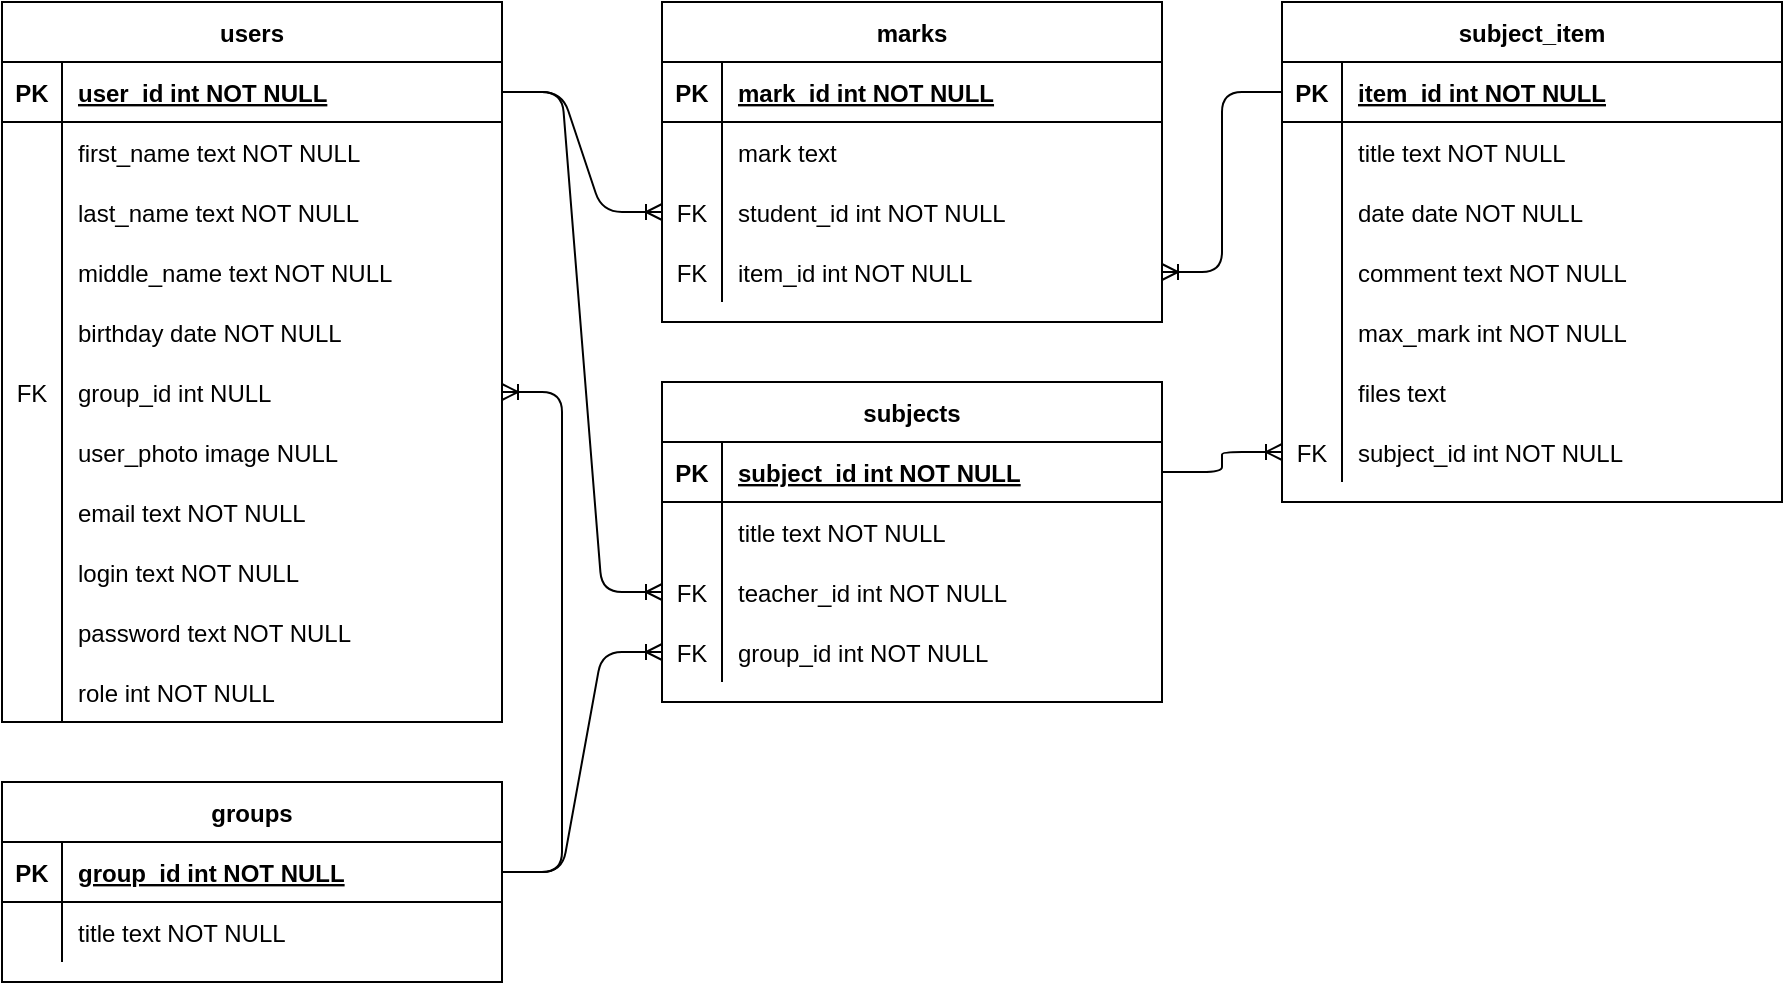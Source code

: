 <mxfile version="13.9.9" type="device"><diagram id="R2lEEEUBdFMjLlhIrx00" name="Page-1"><mxGraphModel dx="792" dy="751" grid="1" gridSize="10" guides="1" tooltips="1" connect="1" arrows="1" fold="1" page="1" pageScale="1" pageWidth="850" pageHeight="1100" math="0" shadow="0" extFonts="Permanent Marker^https://fonts.googleapis.com/css?family=Permanent+Marker"><root><mxCell id="0"/><mxCell id="1" parent="0"/><mxCell id="C-vyLk0tnHw3VtMMgP7b-2" value="groups" style="shape=table;startSize=30;container=1;collapsible=1;childLayout=tableLayout;fixedRows=1;rowLines=0;fontStyle=1;align=center;resizeLast=1;" parent="1" vertex="1"><mxGeometry x="120" y="510" width="250" height="100" as="geometry"/></mxCell><mxCell id="C-vyLk0tnHw3VtMMgP7b-3" value="" style="shape=partialRectangle;collapsible=0;dropTarget=0;pointerEvents=0;fillColor=none;points=[[0,0.5],[1,0.5]];portConstraint=eastwest;top=0;left=0;right=0;bottom=1;" parent="C-vyLk0tnHw3VtMMgP7b-2" vertex="1"><mxGeometry y="30" width="250" height="30" as="geometry"/></mxCell><mxCell id="C-vyLk0tnHw3VtMMgP7b-4" value="PK" style="shape=partialRectangle;overflow=hidden;connectable=0;fillColor=none;top=0;left=0;bottom=0;right=0;fontStyle=1;" parent="C-vyLk0tnHw3VtMMgP7b-3" vertex="1"><mxGeometry width="30" height="30" as="geometry"/></mxCell><mxCell id="C-vyLk0tnHw3VtMMgP7b-5" value="group_id int NOT NULL " style="shape=partialRectangle;overflow=hidden;connectable=0;fillColor=none;top=0;left=0;bottom=0;right=0;align=left;spacingLeft=6;fontStyle=5;" parent="C-vyLk0tnHw3VtMMgP7b-3" vertex="1"><mxGeometry x="30" width="220" height="30" as="geometry"/></mxCell><mxCell id="C-vyLk0tnHw3VtMMgP7b-6" value="" style="shape=partialRectangle;collapsible=0;dropTarget=0;pointerEvents=0;fillColor=none;points=[[0,0.5],[1,0.5]];portConstraint=eastwest;top=0;left=0;right=0;bottom=0;" parent="C-vyLk0tnHw3VtMMgP7b-2" vertex="1"><mxGeometry y="60" width="250" height="30" as="geometry"/></mxCell><mxCell id="C-vyLk0tnHw3VtMMgP7b-7" value="" style="shape=partialRectangle;overflow=hidden;connectable=0;fillColor=none;top=0;left=0;bottom=0;right=0;" parent="C-vyLk0tnHw3VtMMgP7b-6" vertex="1"><mxGeometry width="30" height="30" as="geometry"/></mxCell><mxCell id="C-vyLk0tnHw3VtMMgP7b-8" value="title text NOT NULL" style="shape=partialRectangle;overflow=hidden;connectable=0;fillColor=none;top=0;left=0;bottom=0;right=0;align=left;spacingLeft=6;" parent="C-vyLk0tnHw3VtMMgP7b-6" vertex="1"><mxGeometry x="30" width="220" height="30" as="geometry"/></mxCell><mxCell id="C-vyLk0tnHw3VtMMgP7b-13" value="subjects" style="shape=table;startSize=30;container=1;collapsible=1;childLayout=tableLayout;fixedRows=1;rowLines=0;fontStyle=1;align=center;resizeLast=1;" parent="1" vertex="1"><mxGeometry x="450" y="310" width="250" height="160" as="geometry"/></mxCell><mxCell id="C-vyLk0tnHw3VtMMgP7b-14" value="" style="shape=partialRectangle;collapsible=0;dropTarget=0;pointerEvents=0;fillColor=none;points=[[0,0.5],[1,0.5]];portConstraint=eastwest;top=0;left=0;right=0;bottom=1;" parent="C-vyLk0tnHw3VtMMgP7b-13" vertex="1"><mxGeometry y="30" width="250" height="30" as="geometry"/></mxCell><mxCell id="C-vyLk0tnHw3VtMMgP7b-15" value="PK" style="shape=partialRectangle;overflow=hidden;connectable=0;fillColor=none;top=0;left=0;bottom=0;right=0;fontStyle=1;" parent="C-vyLk0tnHw3VtMMgP7b-14" vertex="1"><mxGeometry width="30" height="30" as="geometry"/></mxCell><mxCell id="C-vyLk0tnHw3VtMMgP7b-16" value="subject_id int NOT NULL " style="shape=partialRectangle;overflow=hidden;connectable=0;fillColor=none;top=0;left=0;bottom=0;right=0;align=left;spacingLeft=6;fontStyle=5;" parent="C-vyLk0tnHw3VtMMgP7b-14" vertex="1"><mxGeometry x="30" width="220" height="30" as="geometry"/></mxCell><mxCell id="C-vyLk0tnHw3VtMMgP7b-17" value="" style="shape=partialRectangle;collapsible=0;dropTarget=0;pointerEvents=0;fillColor=none;points=[[0,0.5],[1,0.5]];portConstraint=eastwest;top=0;left=0;right=0;bottom=0;" parent="C-vyLk0tnHw3VtMMgP7b-13" vertex="1"><mxGeometry y="60" width="250" height="30" as="geometry"/></mxCell><mxCell id="C-vyLk0tnHw3VtMMgP7b-18" value="" style="shape=partialRectangle;overflow=hidden;connectable=0;fillColor=none;top=0;left=0;bottom=0;right=0;" parent="C-vyLk0tnHw3VtMMgP7b-17" vertex="1"><mxGeometry width="30" height="30" as="geometry"/></mxCell><mxCell id="C-vyLk0tnHw3VtMMgP7b-19" value="title text NOT NULL" style="shape=partialRectangle;overflow=hidden;connectable=0;fillColor=none;top=0;left=0;bottom=0;right=0;align=left;spacingLeft=6;" parent="C-vyLk0tnHw3VtMMgP7b-17" vertex="1"><mxGeometry x="30" width="220" height="30" as="geometry"/></mxCell><mxCell id="C-vyLk0tnHw3VtMMgP7b-20" value="" style="shape=partialRectangle;collapsible=0;dropTarget=0;pointerEvents=0;fillColor=none;points=[[0,0.5],[1,0.5]];portConstraint=eastwest;top=0;left=0;right=0;bottom=0;" parent="C-vyLk0tnHw3VtMMgP7b-13" vertex="1"><mxGeometry y="90" width="250" height="30" as="geometry"/></mxCell><mxCell id="C-vyLk0tnHw3VtMMgP7b-21" value="FK" style="shape=partialRectangle;overflow=hidden;connectable=0;fillColor=none;top=0;left=0;bottom=0;right=0;" parent="C-vyLk0tnHw3VtMMgP7b-20" vertex="1"><mxGeometry width="30" height="30" as="geometry"/></mxCell><mxCell id="C-vyLk0tnHw3VtMMgP7b-22" value="teacher_id int NOT NULL" style="shape=partialRectangle;overflow=hidden;connectable=0;fillColor=none;top=0;left=0;bottom=0;right=0;align=left;spacingLeft=6;" parent="C-vyLk0tnHw3VtMMgP7b-20" vertex="1"><mxGeometry x="30" width="220" height="30" as="geometry"/></mxCell><mxCell id="s-A3LSUBnuDLn5g1_LWY-44" value="" style="shape=partialRectangle;collapsible=0;dropTarget=0;pointerEvents=0;fillColor=none;top=0;left=0;bottom=0;right=0;points=[[0,0.5],[1,0.5]];portConstraint=eastwest;" parent="C-vyLk0tnHw3VtMMgP7b-13" vertex="1"><mxGeometry y="120" width="250" height="30" as="geometry"/></mxCell><mxCell id="s-A3LSUBnuDLn5g1_LWY-45" value="FK" style="shape=partialRectangle;connectable=0;fillColor=none;top=0;left=0;bottom=0;right=0;editable=1;overflow=hidden;" parent="s-A3LSUBnuDLn5g1_LWY-44" vertex="1"><mxGeometry width="30" height="30" as="geometry"/></mxCell><mxCell id="s-A3LSUBnuDLn5g1_LWY-46" value="group_id int NOT NULL" style="shape=partialRectangle;connectable=0;fillColor=none;top=0;left=0;bottom=0;right=0;align=left;spacingLeft=6;overflow=hidden;" parent="s-A3LSUBnuDLn5g1_LWY-44" vertex="1"><mxGeometry x="30" width="220" height="30" as="geometry"/></mxCell><mxCell id="C-vyLk0tnHw3VtMMgP7b-23" value="users" style="shape=table;startSize=30;container=1;collapsible=1;childLayout=tableLayout;fixedRows=1;rowLines=0;fontStyle=1;align=center;resizeLast=1;" parent="1" vertex="1"><mxGeometry x="120" y="120" width="250" height="360" as="geometry"><mxRectangle x="120" y="120" width="60" height="30" as="alternateBounds"/></mxGeometry></mxCell><mxCell id="C-vyLk0tnHw3VtMMgP7b-24" value="" style="shape=partialRectangle;collapsible=0;dropTarget=0;pointerEvents=0;fillColor=none;points=[[0,0.5],[1,0.5]];portConstraint=eastwest;top=0;left=0;right=0;bottom=1;" parent="C-vyLk0tnHw3VtMMgP7b-23" vertex="1"><mxGeometry y="30" width="250" height="30" as="geometry"/></mxCell><mxCell id="C-vyLk0tnHw3VtMMgP7b-25" value="PK" style="shape=partialRectangle;overflow=hidden;connectable=0;fillColor=none;top=0;left=0;bottom=0;right=0;fontStyle=1;" parent="C-vyLk0tnHw3VtMMgP7b-24" vertex="1"><mxGeometry width="30" height="30" as="geometry"/></mxCell><mxCell id="C-vyLk0tnHw3VtMMgP7b-26" value="user_id int NOT NULL" style="shape=partialRectangle;overflow=hidden;connectable=0;fillColor=none;top=0;left=0;bottom=0;right=0;align=left;spacingLeft=6;fontStyle=5;" parent="C-vyLk0tnHw3VtMMgP7b-24" vertex="1"><mxGeometry x="30" width="220" height="30" as="geometry"/></mxCell><mxCell id="C-vyLk0tnHw3VtMMgP7b-27" value="" style="shape=partialRectangle;collapsible=0;dropTarget=0;pointerEvents=0;fillColor=none;points=[[0,0.5],[1,0.5]];portConstraint=eastwest;top=0;left=0;right=0;bottom=0;" parent="C-vyLk0tnHw3VtMMgP7b-23" vertex="1"><mxGeometry y="60" width="250" height="30" as="geometry"/></mxCell><mxCell id="C-vyLk0tnHw3VtMMgP7b-28" value="" style="shape=partialRectangle;overflow=hidden;connectable=0;fillColor=none;top=0;left=0;bottom=0;right=0;" parent="C-vyLk0tnHw3VtMMgP7b-27" vertex="1"><mxGeometry width="30" height="30" as="geometry"/></mxCell><mxCell id="C-vyLk0tnHw3VtMMgP7b-29" value="first_name text NOT NULL" style="shape=partialRectangle;overflow=hidden;connectable=0;fillColor=none;top=0;left=0;bottom=0;right=0;align=left;spacingLeft=6;" parent="C-vyLk0tnHw3VtMMgP7b-27" vertex="1"><mxGeometry x="30" width="220" height="30" as="geometry"/></mxCell><mxCell id="s-A3LSUBnuDLn5g1_LWY-13" value="" style="shape=partialRectangle;collapsible=0;dropTarget=0;pointerEvents=0;fillColor=none;top=0;left=0;bottom=0;right=0;points=[[0,0.5],[1,0.5]];portConstraint=eastwest;" parent="C-vyLk0tnHw3VtMMgP7b-23" vertex="1"><mxGeometry y="90" width="250" height="30" as="geometry"/></mxCell><mxCell id="s-A3LSUBnuDLn5g1_LWY-14" value="" style="shape=partialRectangle;connectable=0;fillColor=none;top=0;left=0;bottom=0;right=0;editable=1;overflow=hidden;" parent="s-A3LSUBnuDLn5g1_LWY-13" vertex="1"><mxGeometry width="30" height="30" as="geometry"/></mxCell><mxCell id="s-A3LSUBnuDLn5g1_LWY-15" value="last_name text NOT NULL" style="shape=partialRectangle;connectable=0;fillColor=none;top=0;left=0;bottom=0;right=0;align=left;spacingLeft=6;overflow=hidden;" parent="s-A3LSUBnuDLn5g1_LWY-13" vertex="1"><mxGeometry x="30" width="220" height="30" as="geometry"/></mxCell><mxCell id="s-A3LSUBnuDLn5g1_LWY-16" value="" style="shape=partialRectangle;collapsible=0;dropTarget=0;pointerEvents=0;fillColor=none;top=0;left=0;bottom=0;right=0;points=[[0,0.5],[1,0.5]];portConstraint=eastwest;" parent="C-vyLk0tnHw3VtMMgP7b-23" vertex="1"><mxGeometry y="120" width="250" height="30" as="geometry"/></mxCell><mxCell id="s-A3LSUBnuDLn5g1_LWY-17" value="" style="shape=partialRectangle;connectable=0;fillColor=none;top=0;left=0;bottom=0;right=0;editable=1;overflow=hidden;" parent="s-A3LSUBnuDLn5g1_LWY-16" vertex="1"><mxGeometry width="30" height="30" as="geometry"/></mxCell><mxCell id="s-A3LSUBnuDLn5g1_LWY-18" value="middle_name text NOT NULL" style="shape=partialRectangle;connectable=0;fillColor=none;top=0;left=0;bottom=0;right=0;align=left;spacingLeft=6;overflow=hidden;" parent="s-A3LSUBnuDLn5g1_LWY-16" vertex="1"><mxGeometry x="30" width="220" height="30" as="geometry"/></mxCell><mxCell id="s-A3LSUBnuDLn5g1_LWY-19" value="" style="shape=partialRectangle;collapsible=0;dropTarget=0;pointerEvents=0;fillColor=none;top=0;left=0;bottom=0;right=0;points=[[0,0.5],[1,0.5]];portConstraint=eastwest;" parent="C-vyLk0tnHw3VtMMgP7b-23" vertex="1"><mxGeometry y="150" width="250" height="30" as="geometry"/></mxCell><mxCell id="s-A3LSUBnuDLn5g1_LWY-20" value="" style="shape=partialRectangle;connectable=0;fillColor=none;top=0;left=0;bottom=0;right=0;editable=1;overflow=hidden;" parent="s-A3LSUBnuDLn5g1_LWY-19" vertex="1"><mxGeometry width="30" height="30" as="geometry"/></mxCell><mxCell id="s-A3LSUBnuDLn5g1_LWY-21" value="birthday date NOT NULL" style="shape=partialRectangle;connectable=0;fillColor=none;top=0;left=0;bottom=0;right=0;align=left;spacingLeft=6;overflow=hidden;" parent="s-A3LSUBnuDLn5g1_LWY-19" vertex="1"><mxGeometry x="30" width="220" height="30" as="geometry"/></mxCell><mxCell id="s-A3LSUBnuDLn5g1_LWY-22" value="" style="shape=partialRectangle;collapsible=0;dropTarget=0;pointerEvents=0;fillColor=none;top=0;left=0;bottom=0;right=0;points=[[0,0.5],[1,0.5]];portConstraint=eastwest;" parent="C-vyLk0tnHw3VtMMgP7b-23" vertex="1"><mxGeometry y="180" width="250" height="30" as="geometry"/></mxCell><mxCell id="s-A3LSUBnuDLn5g1_LWY-23" value="FK" style="shape=partialRectangle;connectable=0;fillColor=none;top=0;left=0;bottom=0;right=0;editable=1;overflow=hidden;" parent="s-A3LSUBnuDLn5g1_LWY-22" vertex="1"><mxGeometry width="30" height="30" as="geometry"/></mxCell><mxCell id="s-A3LSUBnuDLn5g1_LWY-24" value="group_id int NULL" style="shape=partialRectangle;connectable=0;fillColor=none;top=0;left=0;bottom=0;right=0;align=left;spacingLeft=6;overflow=hidden;" parent="s-A3LSUBnuDLn5g1_LWY-22" vertex="1"><mxGeometry x="30" width="220" height="30" as="geometry"/></mxCell><mxCell id="s-A3LSUBnuDLn5g1_LWY-29" value="" style="shape=partialRectangle;collapsible=0;dropTarget=0;pointerEvents=0;fillColor=none;top=0;left=0;bottom=0;right=0;points=[[0,0.5],[1,0.5]];portConstraint=eastwest;" parent="C-vyLk0tnHw3VtMMgP7b-23" vertex="1"><mxGeometry y="210" width="250" height="30" as="geometry"/></mxCell><mxCell id="s-A3LSUBnuDLn5g1_LWY-30" value="" style="shape=partialRectangle;connectable=0;fillColor=none;top=0;left=0;bottom=0;right=0;editable=1;overflow=hidden;" parent="s-A3LSUBnuDLn5g1_LWY-29" vertex="1"><mxGeometry width="30" height="30" as="geometry"/></mxCell><mxCell id="s-A3LSUBnuDLn5g1_LWY-31" value="user_photo image NULL" style="shape=partialRectangle;connectable=0;fillColor=none;top=0;left=0;bottom=0;right=0;align=left;spacingLeft=6;overflow=hidden;" parent="s-A3LSUBnuDLn5g1_LWY-29" vertex="1"><mxGeometry x="30" width="220" height="30" as="geometry"/></mxCell><mxCell id="s-A3LSUBnuDLn5g1_LWY-32" value="" style="shape=partialRectangle;collapsible=0;dropTarget=0;pointerEvents=0;fillColor=none;top=0;left=0;bottom=0;right=0;points=[[0,0.5],[1,0.5]];portConstraint=eastwest;" parent="C-vyLk0tnHw3VtMMgP7b-23" vertex="1"><mxGeometry y="240" width="250" height="30" as="geometry"/></mxCell><mxCell id="s-A3LSUBnuDLn5g1_LWY-33" value="" style="shape=partialRectangle;connectable=0;fillColor=none;top=0;left=0;bottom=0;right=0;editable=1;overflow=hidden;" parent="s-A3LSUBnuDLn5g1_LWY-32" vertex="1"><mxGeometry width="30" height="30" as="geometry"/></mxCell><mxCell id="s-A3LSUBnuDLn5g1_LWY-34" value="email text NOT NULL" style="shape=partialRectangle;connectable=0;fillColor=none;top=0;left=0;bottom=0;right=0;align=left;spacingLeft=6;overflow=hidden;" parent="s-A3LSUBnuDLn5g1_LWY-32" vertex="1"><mxGeometry x="30" width="220" height="30" as="geometry"/></mxCell><mxCell id="s-A3LSUBnuDLn5g1_LWY-35" value="" style="shape=partialRectangle;collapsible=0;dropTarget=0;pointerEvents=0;fillColor=none;top=0;left=0;bottom=0;right=0;points=[[0,0.5],[1,0.5]];portConstraint=eastwest;" parent="C-vyLk0tnHw3VtMMgP7b-23" vertex="1"><mxGeometry y="270" width="250" height="30" as="geometry"/></mxCell><mxCell id="s-A3LSUBnuDLn5g1_LWY-36" value="" style="shape=partialRectangle;connectable=0;fillColor=none;top=0;left=0;bottom=0;right=0;editable=1;overflow=hidden;" parent="s-A3LSUBnuDLn5g1_LWY-35" vertex="1"><mxGeometry width="30" height="30" as="geometry"/></mxCell><mxCell id="s-A3LSUBnuDLn5g1_LWY-37" value="login text NOT NULL" style="shape=partialRectangle;connectable=0;fillColor=none;top=0;left=0;bottom=0;right=0;align=left;spacingLeft=6;overflow=hidden;" parent="s-A3LSUBnuDLn5g1_LWY-35" vertex="1"><mxGeometry x="30" width="220" height="30" as="geometry"/></mxCell><mxCell id="s-A3LSUBnuDLn5g1_LWY-38" value="" style="shape=partialRectangle;collapsible=0;dropTarget=0;pointerEvents=0;fillColor=none;top=0;left=0;bottom=0;right=0;points=[[0,0.5],[1,0.5]];portConstraint=eastwest;" parent="C-vyLk0tnHw3VtMMgP7b-23" vertex="1"><mxGeometry y="300" width="250" height="30" as="geometry"/></mxCell><mxCell id="s-A3LSUBnuDLn5g1_LWY-39" value="" style="shape=partialRectangle;connectable=0;fillColor=none;top=0;left=0;bottom=0;right=0;editable=1;overflow=hidden;" parent="s-A3LSUBnuDLn5g1_LWY-38" vertex="1"><mxGeometry width="30" height="30" as="geometry"/></mxCell><mxCell id="s-A3LSUBnuDLn5g1_LWY-40" value="password text NOT NULL" style="shape=partialRectangle;connectable=0;fillColor=none;top=0;left=0;bottom=0;right=0;align=left;spacingLeft=6;overflow=hidden;" parent="s-A3LSUBnuDLn5g1_LWY-38" vertex="1"><mxGeometry x="30" width="220" height="30" as="geometry"/></mxCell><mxCell id="s-A3LSUBnuDLn5g1_LWY-41" value="" style="shape=partialRectangle;collapsible=0;dropTarget=0;pointerEvents=0;fillColor=none;top=0;left=0;bottom=0;right=0;points=[[0,0.5],[1,0.5]];portConstraint=eastwest;" parent="C-vyLk0tnHw3VtMMgP7b-23" vertex="1"><mxGeometry y="330" width="250" height="30" as="geometry"/></mxCell><mxCell id="s-A3LSUBnuDLn5g1_LWY-42" value="" style="shape=partialRectangle;connectable=0;fillColor=none;top=0;left=0;bottom=0;right=0;editable=1;overflow=hidden;" parent="s-A3LSUBnuDLn5g1_LWY-41" vertex="1"><mxGeometry width="30" height="30" as="geometry"/></mxCell><mxCell id="s-A3LSUBnuDLn5g1_LWY-43" value="role int NOT NULL" style="shape=partialRectangle;connectable=0;fillColor=none;top=0;left=0;bottom=0;right=0;align=left;spacingLeft=6;overflow=hidden;" parent="s-A3LSUBnuDLn5g1_LWY-41" vertex="1"><mxGeometry x="30" width="220" height="30" as="geometry"/></mxCell><mxCell id="s-A3LSUBnuDLn5g1_LWY-47" value="subject_item" style="shape=table;startSize=30;container=1;collapsible=1;childLayout=tableLayout;fixedRows=1;rowLines=0;fontStyle=1;align=center;resizeLast=1;" parent="1" vertex="1"><mxGeometry x="760" y="120" width="250" height="250" as="geometry"/></mxCell><mxCell id="s-A3LSUBnuDLn5g1_LWY-48" value="" style="shape=partialRectangle;collapsible=0;dropTarget=0;pointerEvents=0;fillColor=none;top=0;left=0;bottom=1;right=0;points=[[0,0.5],[1,0.5]];portConstraint=eastwest;" parent="s-A3LSUBnuDLn5g1_LWY-47" vertex="1"><mxGeometry y="30" width="250" height="30" as="geometry"/></mxCell><mxCell id="s-A3LSUBnuDLn5g1_LWY-49" value="PK" style="shape=partialRectangle;connectable=0;fillColor=none;top=0;left=0;bottom=0;right=0;fontStyle=1;overflow=hidden;" parent="s-A3LSUBnuDLn5g1_LWY-48" vertex="1"><mxGeometry width="30" height="30" as="geometry"/></mxCell><mxCell id="s-A3LSUBnuDLn5g1_LWY-50" value="item_id int NOT NULL" style="shape=partialRectangle;connectable=0;fillColor=none;top=0;left=0;bottom=0;right=0;align=left;spacingLeft=6;fontStyle=5;overflow=hidden;" parent="s-A3LSUBnuDLn5g1_LWY-48" vertex="1"><mxGeometry x="30" width="220" height="30" as="geometry"/></mxCell><mxCell id="s-A3LSUBnuDLn5g1_LWY-51" value="" style="shape=partialRectangle;collapsible=0;dropTarget=0;pointerEvents=0;fillColor=none;top=0;left=0;bottom=0;right=0;points=[[0,0.5],[1,0.5]];portConstraint=eastwest;" parent="s-A3LSUBnuDLn5g1_LWY-47" vertex="1"><mxGeometry y="60" width="250" height="30" as="geometry"/></mxCell><mxCell id="s-A3LSUBnuDLn5g1_LWY-52" value="" style="shape=partialRectangle;connectable=0;fillColor=none;top=0;left=0;bottom=0;right=0;editable=1;overflow=hidden;" parent="s-A3LSUBnuDLn5g1_LWY-51" vertex="1"><mxGeometry width="30" height="30" as="geometry"/></mxCell><mxCell id="s-A3LSUBnuDLn5g1_LWY-53" value="title text NOT NULL" style="shape=partialRectangle;connectable=0;fillColor=none;top=0;left=0;bottom=0;right=0;align=left;spacingLeft=6;overflow=hidden;" parent="s-A3LSUBnuDLn5g1_LWY-51" vertex="1"><mxGeometry x="30" width="220" height="30" as="geometry"/></mxCell><mxCell id="s-A3LSUBnuDLn5g1_LWY-54" value="" style="shape=partialRectangle;collapsible=0;dropTarget=0;pointerEvents=0;fillColor=none;top=0;left=0;bottom=0;right=0;points=[[0,0.5],[1,0.5]];portConstraint=eastwest;" parent="s-A3LSUBnuDLn5g1_LWY-47" vertex="1"><mxGeometry y="90" width="250" height="30" as="geometry"/></mxCell><mxCell id="s-A3LSUBnuDLn5g1_LWY-55" value="" style="shape=partialRectangle;connectable=0;fillColor=none;top=0;left=0;bottom=0;right=0;editable=1;overflow=hidden;" parent="s-A3LSUBnuDLn5g1_LWY-54" vertex="1"><mxGeometry width="30" height="30" as="geometry"/></mxCell><mxCell id="s-A3LSUBnuDLn5g1_LWY-56" value="date date NOT NULL" style="shape=partialRectangle;connectable=0;fillColor=none;top=0;left=0;bottom=0;right=0;align=left;spacingLeft=6;overflow=hidden;" parent="s-A3LSUBnuDLn5g1_LWY-54" vertex="1"><mxGeometry x="30" width="220" height="30" as="geometry"/></mxCell><mxCell id="s-A3LSUBnuDLn5g1_LWY-57" value="" style="shape=partialRectangle;collapsible=0;dropTarget=0;pointerEvents=0;fillColor=none;top=0;left=0;bottom=0;right=0;points=[[0,0.5],[1,0.5]];portConstraint=eastwest;" parent="s-A3LSUBnuDLn5g1_LWY-47" vertex="1"><mxGeometry y="120" width="250" height="30" as="geometry"/></mxCell><mxCell id="s-A3LSUBnuDLn5g1_LWY-58" value="" style="shape=partialRectangle;connectable=0;fillColor=none;top=0;left=0;bottom=0;right=0;editable=1;overflow=hidden;" parent="s-A3LSUBnuDLn5g1_LWY-57" vertex="1"><mxGeometry width="30" height="30" as="geometry"/></mxCell><mxCell id="s-A3LSUBnuDLn5g1_LWY-59" value="comment text NOT NULL" style="shape=partialRectangle;connectable=0;fillColor=none;top=0;left=0;bottom=0;right=0;align=left;spacingLeft=6;overflow=hidden;" parent="s-A3LSUBnuDLn5g1_LWY-57" vertex="1"><mxGeometry x="30" width="220" height="30" as="geometry"/></mxCell><mxCell id="s-A3LSUBnuDLn5g1_LWY-60" value="" style="shape=partialRectangle;collapsible=0;dropTarget=0;pointerEvents=0;fillColor=none;top=0;left=0;bottom=0;right=0;points=[[0,0.5],[1,0.5]];portConstraint=eastwest;" parent="s-A3LSUBnuDLn5g1_LWY-47" vertex="1"><mxGeometry y="150" width="250" height="30" as="geometry"/></mxCell><mxCell id="s-A3LSUBnuDLn5g1_LWY-61" value="" style="shape=partialRectangle;connectable=0;fillColor=none;top=0;left=0;bottom=0;right=0;editable=1;overflow=hidden;" parent="s-A3LSUBnuDLn5g1_LWY-60" vertex="1"><mxGeometry width="30" height="30" as="geometry"/></mxCell><mxCell id="s-A3LSUBnuDLn5g1_LWY-62" value="max_mark int NOT NULL" style="shape=partialRectangle;connectable=0;fillColor=none;top=0;left=0;bottom=0;right=0;align=left;spacingLeft=6;overflow=hidden;" parent="s-A3LSUBnuDLn5g1_LWY-60" vertex="1"><mxGeometry x="30" width="220" height="30" as="geometry"/></mxCell><mxCell id="s-A3LSUBnuDLn5g1_LWY-63" value="" style="shape=partialRectangle;collapsible=0;dropTarget=0;pointerEvents=0;fillColor=none;top=0;left=0;bottom=0;right=0;points=[[0,0.5],[1,0.5]];portConstraint=eastwest;" parent="s-A3LSUBnuDLn5g1_LWY-47" vertex="1"><mxGeometry y="180" width="250" height="30" as="geometry"/></mxCell><mxCell id="s-A3LSUBnuDLn5g1_LWY-64" value="" style="shape=partialRectangle;connectable=0;fillColor=none;top=0;left=0;bottom=0;right=0;editable=1;overflow=hidden;" parent="s-A3LSUBnuDLn5g1_LWY-63" vertex="1"><mxGeometry width="30" height="30" as="geometry"/></mxCell><mxCell id="s-A3LSUBnuDLn5g1_LWY-65" value="files text" style="shape=partialRectangle;connectable=0;fillColor=none;top=0;left=0;bottom=0;right=0;align=left;spacingLeft=6;overflow=hidden;" parent="s-A3LSUBnuDLn5g1_LWY-63" vertex="1"><mxGeometry x="30" width="220" height="30" as="geometry"/></mxCell><mxCell id="s-A3LSUBnuDLn5g1_LWY-66" value="" style="shape=partialRectangle;collapsible=0;dropTarget=0;pointerEvents=0;fillColor=none;top=0;left=0;bottom=0;right=0;points=[[0,0.5],[1,0.5]];portConstraint=eastwest;" parent="s-A3LSUBnuDLn5g1_LWY-47" vertex="1"><mxGeometry y="210" width="250" height="30" as="geometry"/></mxCell><mxCell id="s-A3LSUBnuDLn5g1_LWY-67" value="FK" style="shape=partialRectangle;connectable=0;fillColor=none;top=0;left=0;bottom=0;right=0;editable=1;overflow=hidden;" parent="s-A3LSUBnuDLn5g1_LWY-66" vertex="1"><mxGeometry width="30" height="30" as="geometry"/></mxCell><mxCell id="s-A3LSUBnuDLn5g1_LWY-68" value="subject_id int NOT NULL" style="shape=partialRectangle;connectable=0;fillColor=none;top=0;left=0;bottom=0;right=0;align=left;spacingLeft=6;overflow=hidden;" parent="s-A3LSUBnuDLn5g1_LWY-66" vertex="1"><mxGeometry x="30" width="220" height="30" as="geometry"/></mxCell><mxCell id="s-A3LSUBnuDLn5g1_LWY-69" value="marks" style="shape=table;startSize=30;container=1;collapsible=1;childLayout=tableLayout;fixedRows=1;rowLines=0;fontStyle=1;align=center;resizeLast=1;" parent="1" vertex="1"><mxGeometry x="450" y="120" width="250" height="160" as="geometry"/></mxCell><mxCell id="s-A3LSUBnuDLn5g1_LWY-70" value="" style="shape=partialRectangle;collapsible=0;dropTarget=0;pointerEvents=0;fillColor=none;top=0;left=0;bottom=1;right=0;points=[[0,0.5],[1,0.5]];portConstraint=eastwest;" parent="s-A3LSUBnuDLn5g1_LWY-69" vertex="1"><mxGeometry y="30" width="250" height="30" as="geometry"/></mxCell><mxCell id="s-A3LSUBnuDLn5g1_LWY-71" value="PK" style="shape=partialRectangle;connectable=0;fillColor=none;top=0;left=0;bottom=0;right=0;fontStyle=1;overflow=hidden;" parent="s-A3LSUBnuDLn5g1_LWY-70" vertex="1"><mxGeometry width="30" height="30" as="geometry"/></mxCell><mxCell id="s-A3LSUBnuDLn5g1_LWY-72" value="mark_id int NOT NULL" style="shape=partialRectangle;connectable=0;fillColor=none;top=0;left=0;bottom=0;right=0;align=left;spacingLeft=6;fontStyle=5;overflow=hidden;" parent="s-A3LSUBnuDLn5g1_LWY-70" vertex="1"><mxGeometry x="30" width="220" height="30" as="geometry"/></mxCell><mxCell id="s-A3LSUBnuDLn5g1_LWY-73" value="" style="shape=partialRectangle;collapsible=0;dropTarget=0;pointerEvents=0;fillColor=none;top=0;left=0;bottom=0;right=0;points=[[0,0.5],[1,0.5]];portConstraint=eastwest;" parent="s-A3LSUBnuDLn5g1_LWY-69" vertex="1"><mxGeometry y="60" width="250" height="30" as="geometry"/></mxCell><mxCell id="s-A3LSUBnuDLn5g1_LWY-74" value="" style="shape=partialRectangle;connectable=0;fillColor=none;top=0;left=0;bottom=0;right=0;editable=1;overflow=hidden;" parent="s-A3LSUBnuDLn5g1_LWY-73" vertex="1"><mxGeometry width="30" height="30" as="geometry"/></mxCell><mxCell id="s-A3LSUBnuDLn5g1_LWY-75" value="mark text" style="shape=partialRectangle;connectable=0;fillColor=none;top=0;left=0;bottom=0;right=0;align=left;spacingLeft=6;overflow=hidden;" parent="s-A3LSUBnuDLn5g1_LWY-73" vertex="1"><mxGeometry x="30" width="220" height="30" as="geometry"/></mxCell><mxCell id="s-A3LSUBnuDLn5g1_LWY-76" value="" style="shape=partialRectangle;collapsible=0;dropTarget=0;pointerEvents=0;fillColor=none;top=0;left=0;bottom=0;right=0;points=[[0,0.5],[1,0.5]];portConstraint=eastwest;" parent="s-A3LSUBnuDLn5g1_LWY-69" vertex="1"><mxGeometry y="90" width="250" height="30" as="geometry"/></mxCell><mxCell id="s-A3LSUBnuDLn5g1_LWY-77" value="FK" style="shape=partialRectangle;connectable=0;fillColor=none;top=0;left=0;bottom=0;right=0;editable=1;overflow=hidden;" parent="s-A3LSUBnuDLn5g1_LWY-76" vertex="1"><mxGeometry width="30" height="30" as="geometry"/></mxCell><mxCell id="s-A3LSUBnuDLn5g1_LWY-78" value="student_id int NOT NULL" style="shape=partialRectangle;connectable=0;fillColor=none;top=0;left=0;bottom=0;right=0;align=left;spacingLeft=6;overflow=hidden;" parent="s-A3LSUBnuDLn5g1_LWY-76" vertex="1"><mxGeometry x="30" width="220" height="30" as="geometry"/></mxCell><mxCell id="s-A3LSUBnuDLn5g1_LWY-79" value="" style="shape=partialRectangle;collapsible=0;dropTarget=0;pointerEvents=0;fillColor=none;top=0;left=0;bottom=0;right=0;points=[[0,0.5],[1,0.5]];portConstraint=eastwest;" parent="s-A3LSUBnuDLn5g1_LWY-69" vertex="1"><mxGeometry y="120" width="250" height="30" as="geometry"/></mxCell><mxCell id="s-A3LSUBnuDLn5g1_LWY-80" value="FK" style="shape=partialRectangle;connectable=0;fillColor=none;top=0;left=0;bottom=0;right=0;editable=1;overflow=hidden;" parent="s-A3LSUBnuDLn5g1_LWY-79" vertex="1"><mxGeometry width="30" height="30" as="geometry"/></mxCell><mxCell id="s-A3LSUBnuDLn5g1_LWY-81" value="item_id int NOT NULL" style="shape=partialRectangle;connectable=0;fillColor=none;top=0;left=0;bottom=0;right=0;align=left;spacingLeft=6;overflow=hidden;" parent="s-A3LSUBnuDLn5g1_LWY-79" vertex="1"><mxGeometry x="30" width="220" height="30" as="geometry"/></mxCell><mxCell id="s-A3LSUBnuDLn5g1_LWY-83" value="" style="edgeStyle=entityRelationEdgeStyle;fontSize=12;html=1;endArrow=ERoneToMany;exitX=1;exitY=0.5;exitDx=0;exitDy=0;entryX=0;entryY=0.5;entryDx=0;entryDy=0;" parent="1" source="C-vyLk0tnHw3VtMMgP7b-24" target="C-vyLk0tnHw3VtMMgP7b-20" edge="1"><mxGeometry width="100" height="100" relative="1" as="geometry"><mxPoint x="730" y="500" as="sourcePoint"/><mxPoint x="830" y="400" as="targetPoint"/></mxGeometry></mxCell><mxCell id="s-A3LSUBnuDLn5g1_LWY-87" value="" style="edgeStyle=entityRelationEdgeStyle;fontSize=12;html=1;endArrow=ERoneToMany;entryX=1;entryY=0.5;entryDx=0;entryDy=0;exitX=0;exitY=0.5;exitDx=0;exitDy=0;" parent="1" source="s-A3LSUBnuDLn5g1_LWY-48" target="s-A3LSUBnuDLn5g1_LWY-79" edge="1"><mxGeometry width="100" height="100" relative="1" as="geometry"><mxPoint x="1010" y="165" as="sourcePoint"/><mxPoint x="840" y="550" as="targetPoint"/></mxGeometry></mxCell><mxCell id="s-A3LSUBnuDLn5g1_LWY-89" value="" style="edgeStyle=entityRelationEdgeStyle;fontSize=12;html=1;endArrow=ERoneToMany;exitX=1;exitY=0.5;exitDx=0;exitDy=0;entryX=1;entryY=0.5;entryDx=0;entryDy=0;" parent="1" source="C-vyLk0tnHw3VtMMgP7b-3" target="s-A3LSUBnuDLn5g1_LWY-22" edge="1"><mxGeometry width="100" height="100" relative="1" as="geometry"><mxPoint x="120" y="545" as="sourcePoint"/><mxPoint x="480" y="360" as="targetPoint"/></mxGeometry></mxCell><mxCell id="s-A3LSUBnuDLn5g1_LWY-90" value="" style="edgeStyle=entityRelationEdgeStyle;fontSize=12;html=1;endArrow=ERoneToMany;entryX=0;entryY=0.5;entryDx=0;entryDy=0;exitX=1;exitY=0.5;exitDx=0;exitDy=0;" parent="1" source="C-vyLk0tnHw3VtMMgP7b-24" target="s-A3LSUBnuDLn5g1_LWY-76" edge="1"><mxGeometry width="100" height="100" relative="1" as="geometry"><mxPoint x="380" y="460" as="sourcePoint"/><mxPoint x="480" y="360" as="targetPoint"/></mxGeometry></mxCell><mxCell id="s-A3LSUBnuDLn5g1_LWY-91" value="" style="edgeStyle=entityRelationEdgeStyle;fontSize=12;html=1;endArrow=ERoneToMany;exitX=1;exitY=0.5;exitDx=0;exitDy=0;entryX=0;entryY=0.5;entryDx=0;entryDy=0;" parent="1" source="C-vyLk0tnHw3VtMMgP7b-3" target="s-A3LSUBnuDLn5g1_LWY-44" edge="1"><mxGeometry width="100" height="100" relative="1" as="geometry"><mxPoint x="380" y="460" as="sourcePoint"/><mxPoint x="480" y="360" as="targetPoint"/></mxGeometry></mxCell><mxCell id="s-A3LSUBnuDLn5g1_LWY-92" value="" style="edgeStyle=entityRelationEdgeStyle;fontSize=12;html=1;endArrow=ERoneToMany;exitX=1;exitY=0.5;exitDx=0;exitDy=0;entryX=0;entryY=0.5;entryDx=0;entryDy=0;" parent="1" source="C-vyLk0tnHw3VtMMgP7b-14" target="s-A3LSUBnuDLn5g1_LWY-66" edge="1"><mxGeometry width="100" height="100" relative="1" as="geometry"><mxPoint x="710" y="690" as="sourcePoint"/><mxPoint x="1010" y="345" as="targetPoint"/></mxGeometry></mxCell></root></mxGraphModel></diagram></mxfile>